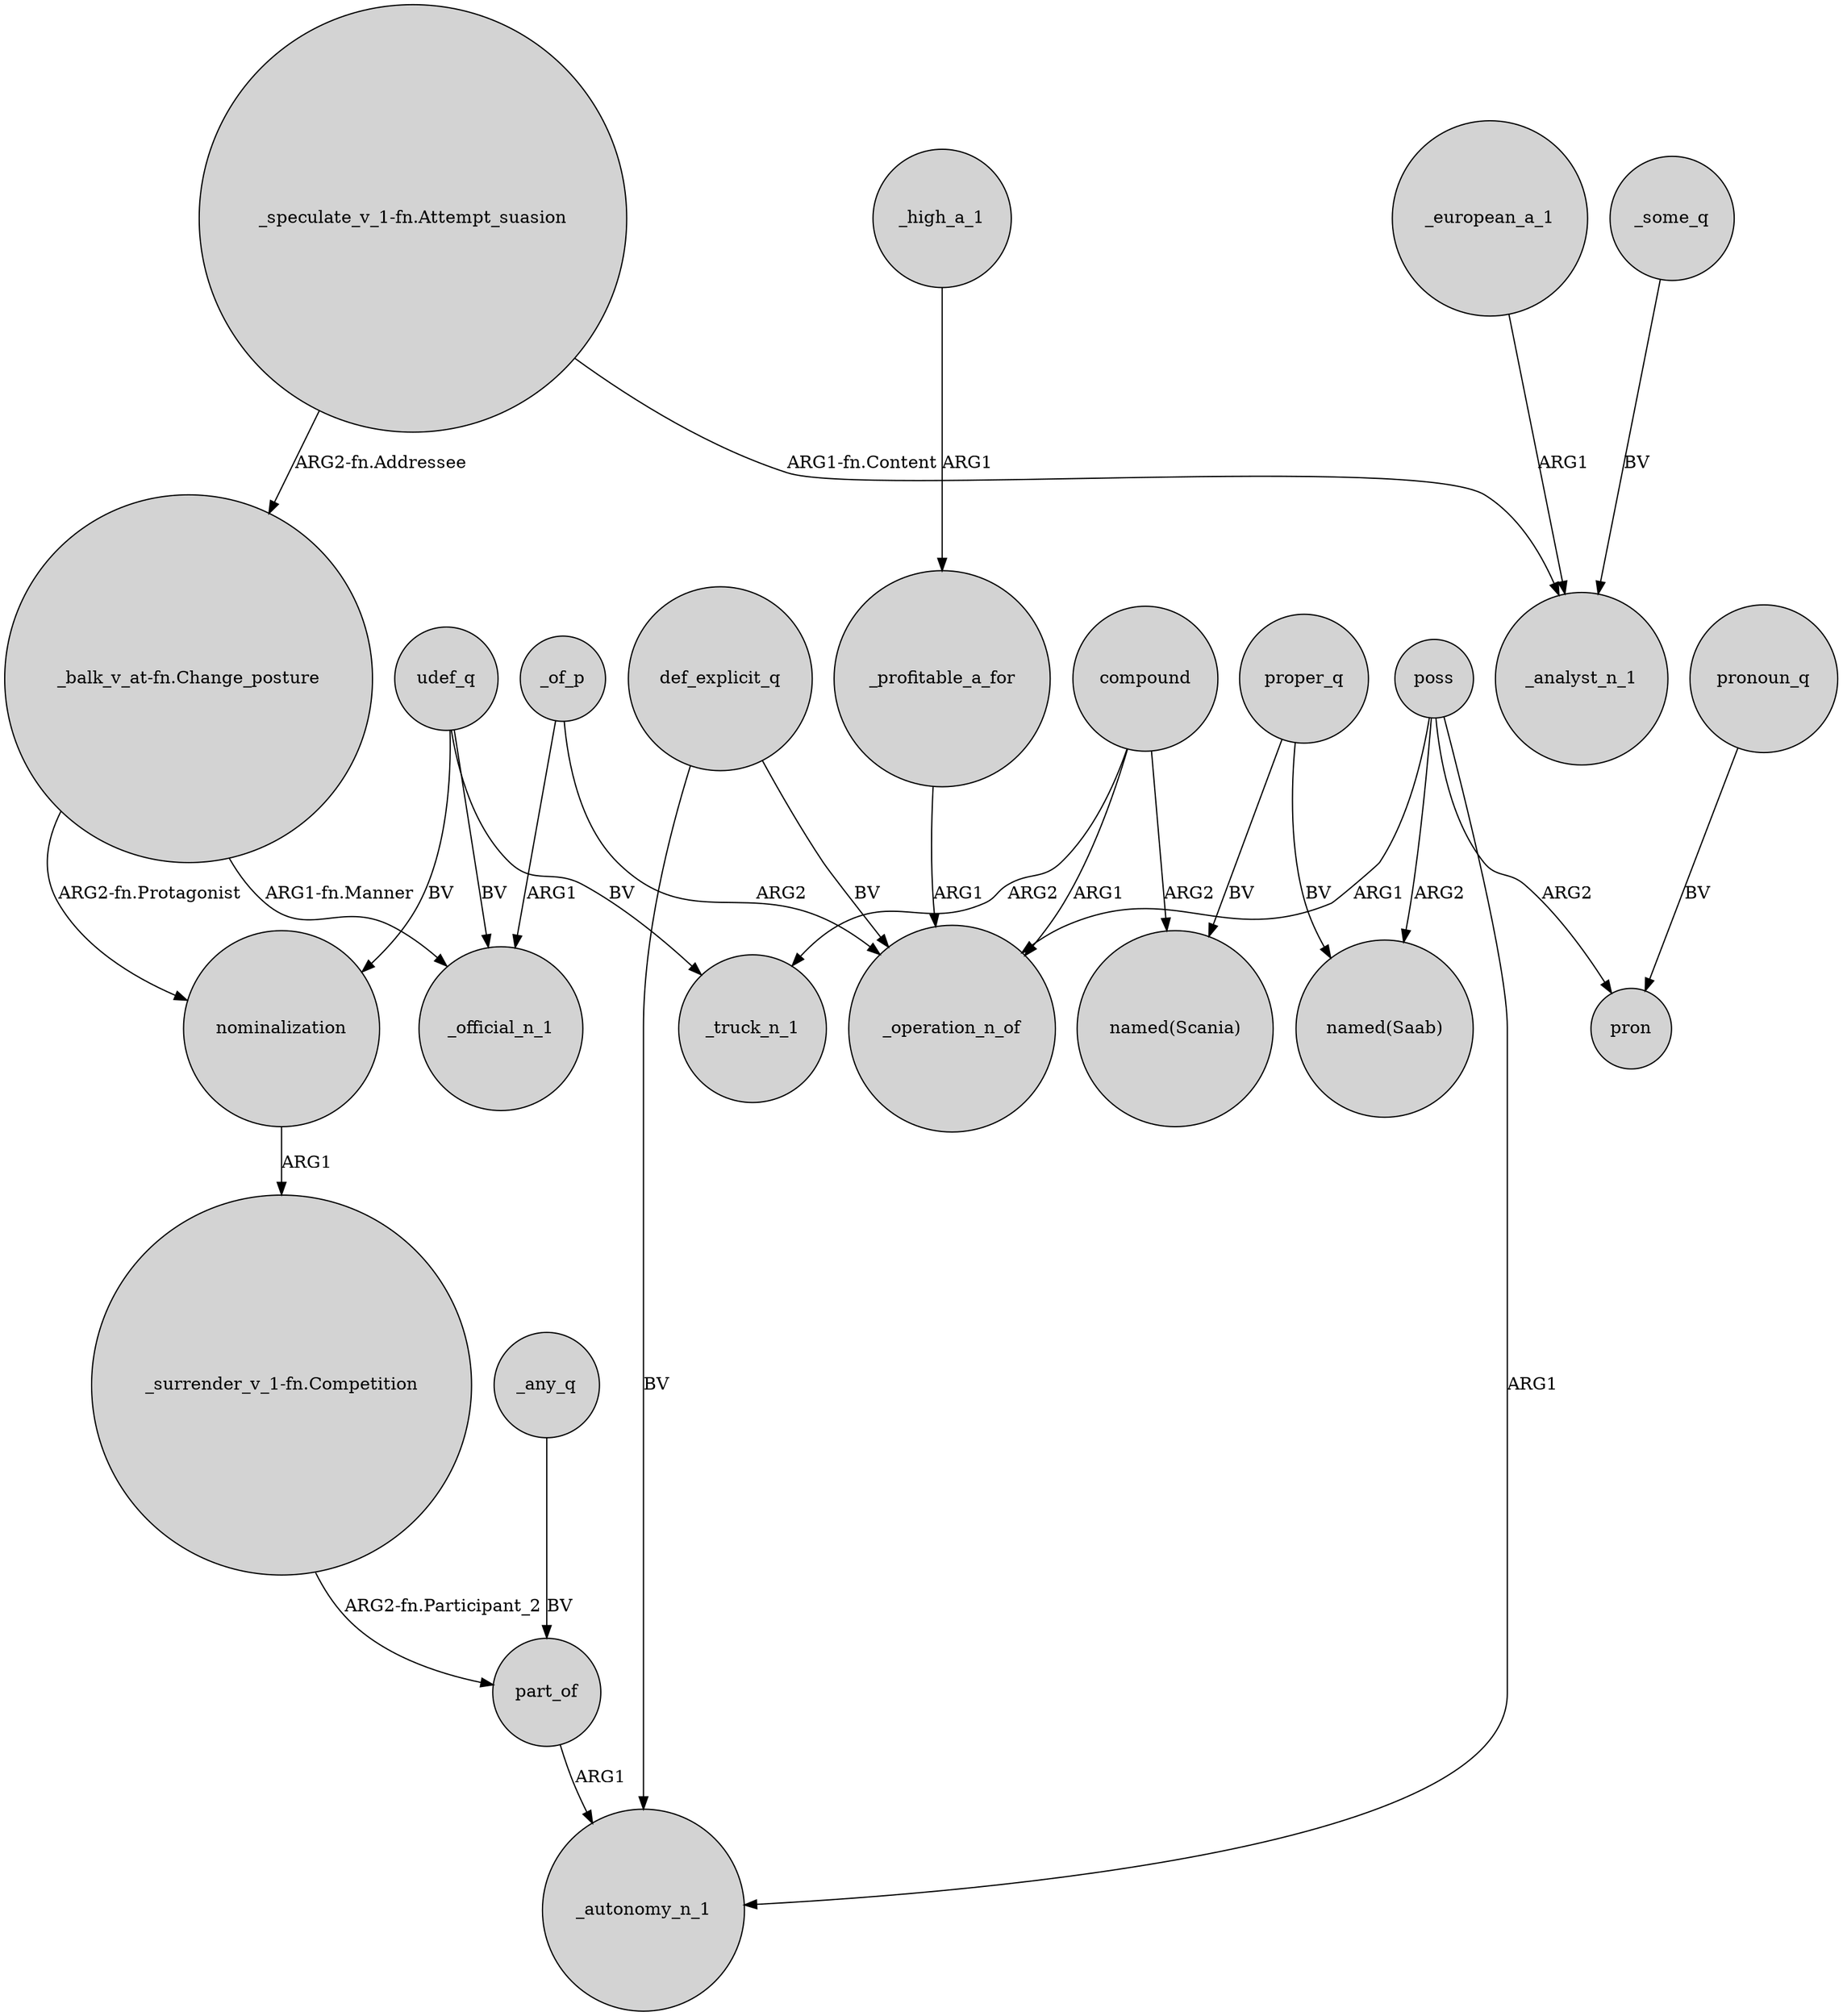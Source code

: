 digraph {
	node [shape=circle style=filled]
	poss -> _autonomy_n_1 [label=ARG1]
	_of_p -> _official_n_1 [label=ARG1]
	_some_q -> _analyst_n_1 [label=BV]
	_any_q -> part_of [label=BV]
	"_balk_v_at-fn.Change_posture" -> _official_n_1 [label="ARG1-fn.Manner"]
	compound -> "named(Scania)" [label=ARG2]
	udef_q -> nominalization [label=BV]
	poss -> _operation_n_of [label=ARG1]
	part_of -> _autonomy_n_1 [label=ARG1]
	_of_p -> _operation_n_of [label=ARG2]
	compound -> _operation_n_of [label=ARG1]
	_high_a_1 -> _profitable_a_for [label=ARG1]
	_european_a_1 -> _analyst_n_1 [label=ARG1]
	"_speculate_v_1-fn.Attempt_suasion" -> "_balk_v_at-fn.Change_posture" [label="ARG2-fn.Addressee"]
	pronoun_q -> pron [label=BV]
	poss -> pron [label=ARG2]
	_profitable_a_for -> _operation_n_of [label=ARG1]
	"_balk_v_at-fn.Change_posture" -> nominalization [label="ARG2-fn.Protagonist"]
	proper_q -> "named(Scania)" [label=BV]
	proper_q -> "named(Saab)" [label=BV]
	"_surrender_v_1-fn.Competition" -> part_of [label="ARG2-fn.Participant_2"]
	nominalization -> "_surrender_v_1-fn.Competition" [label=ARG1]
	compound -> _truck_n_1 [label=ARG2]
	"_speculate_v_1-fn.Attempt_suasion" -> _analyst_n_1 [label="ARG1-fn.Content"]
	def_explicit_q -> _operation_n_of [label=BV]
	udef_q -> _official_n_1 [label=BV]
	def_explicit_q -> _autonomy_n_1 [label=BV]
	poss -> "named(Saab)" [label=ARG2]
	udef_q -> _truck_n_1 [label=BV]
}
